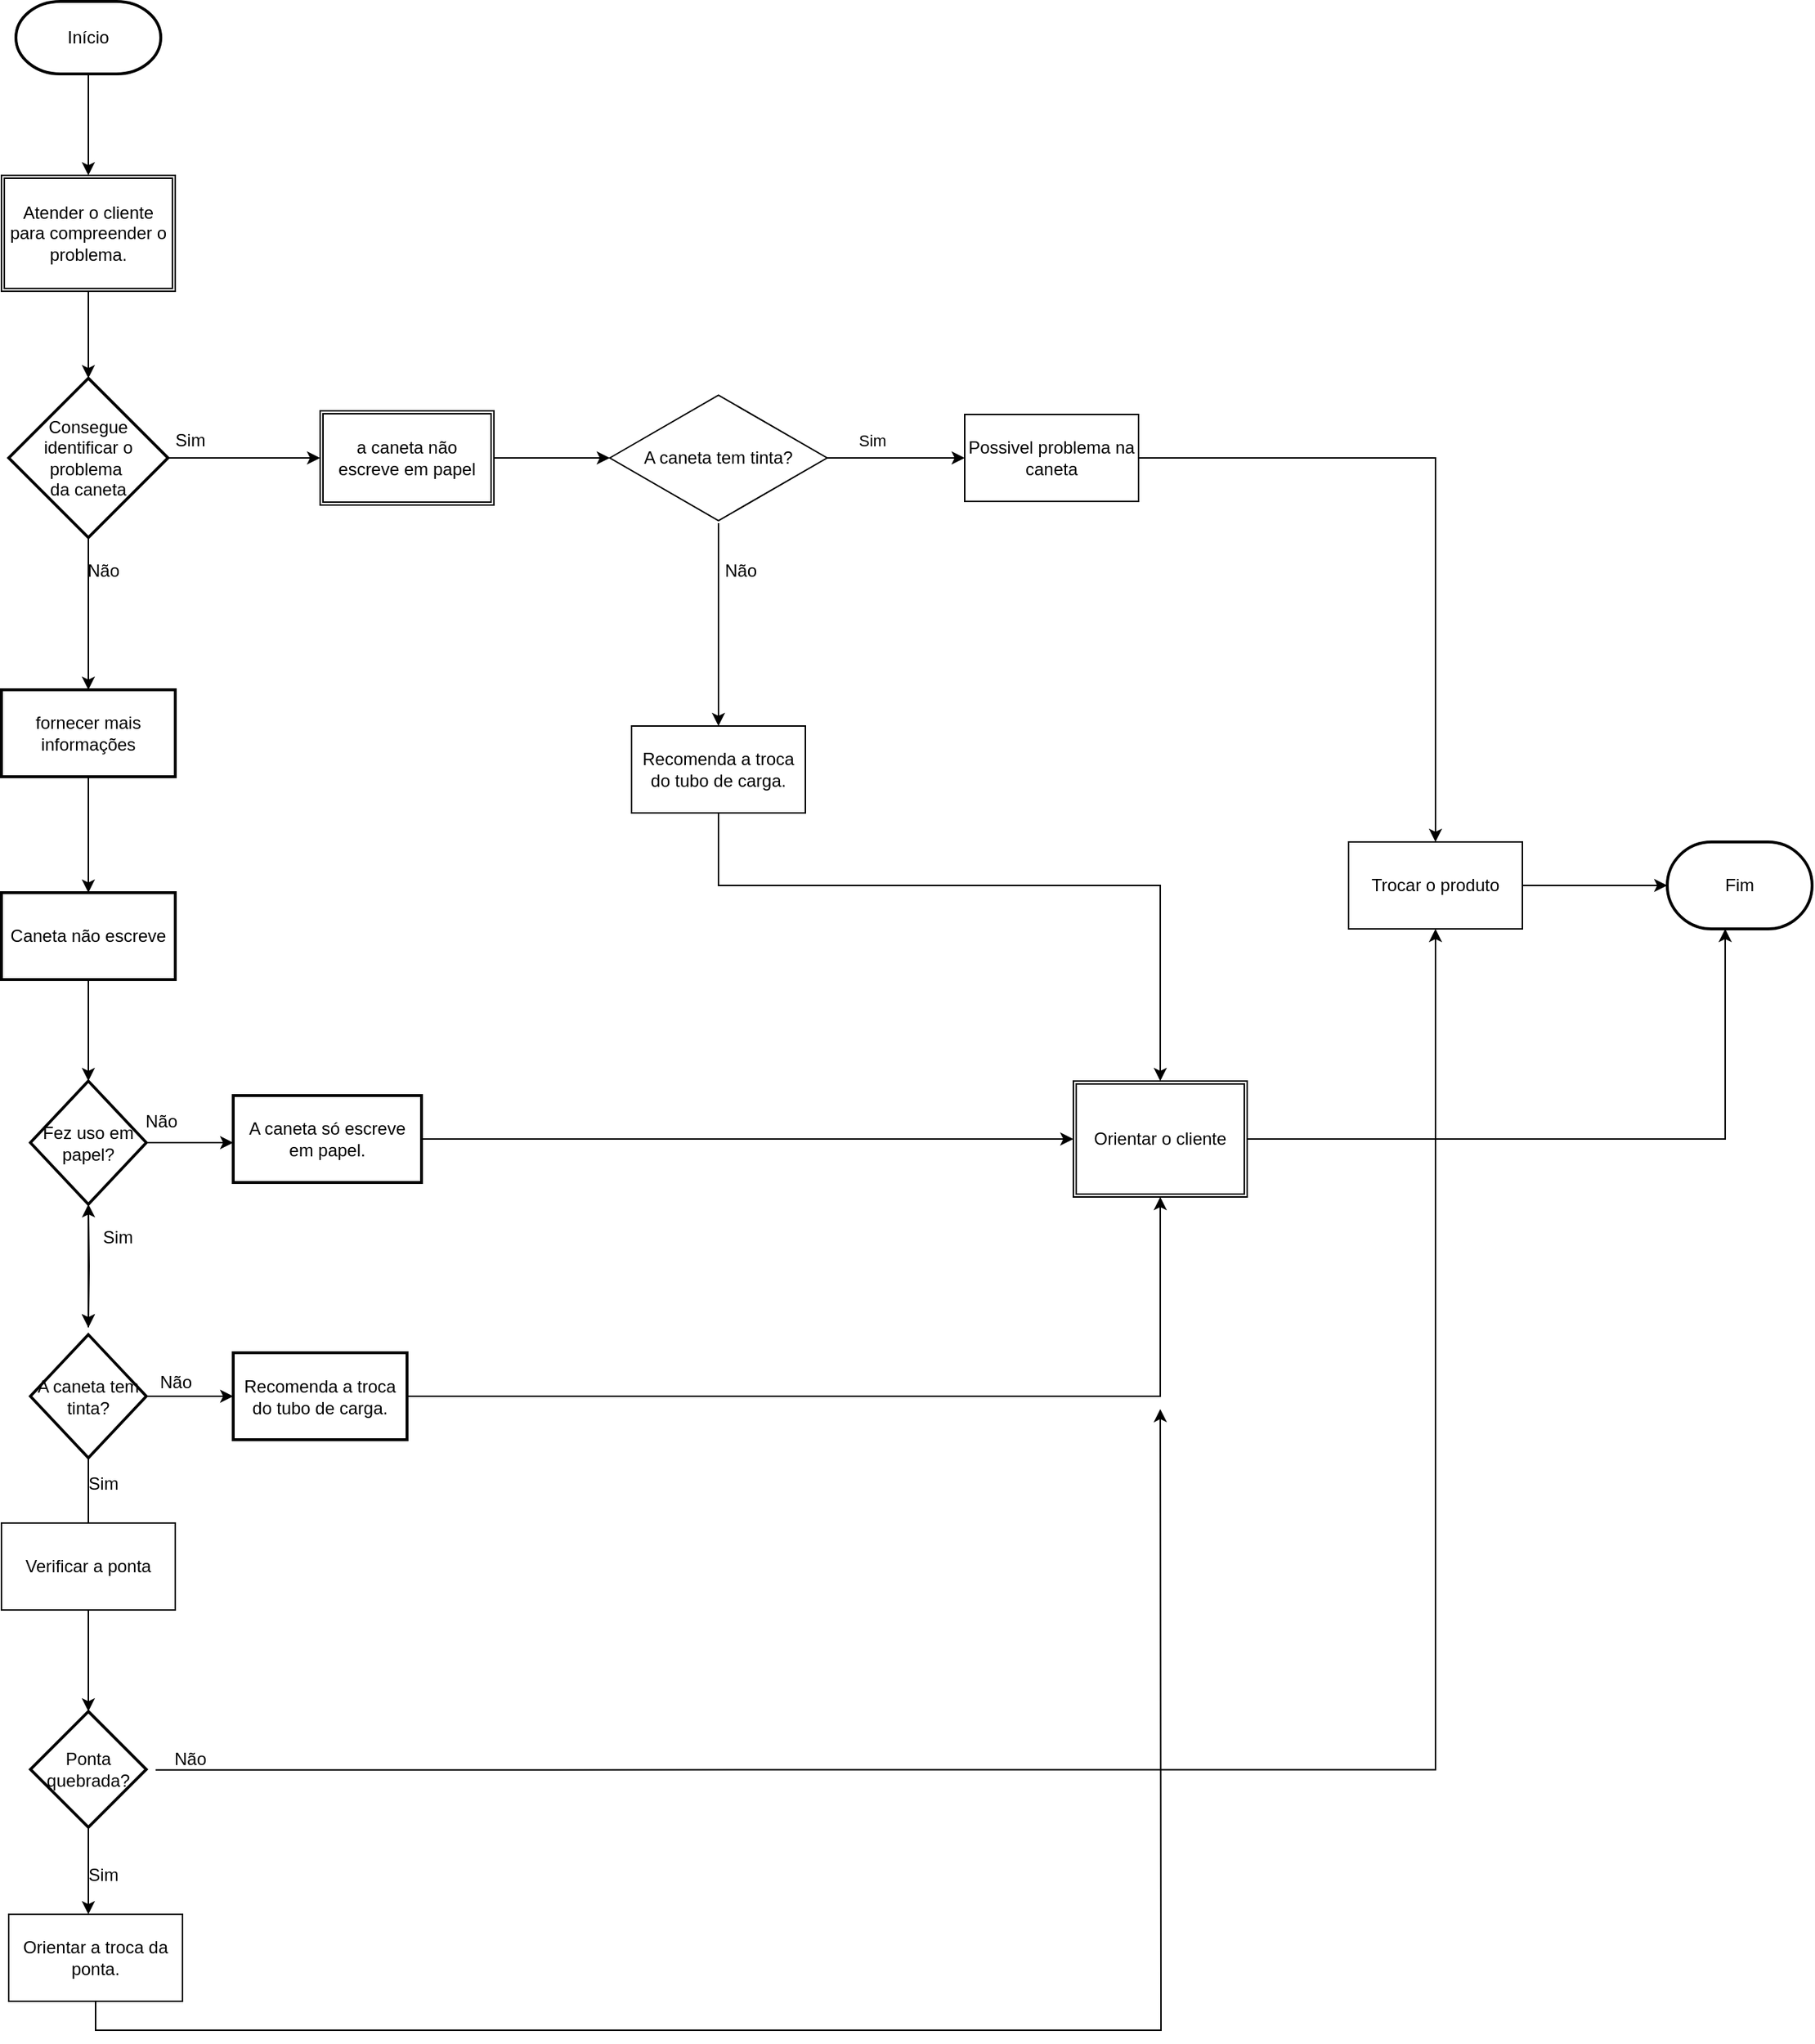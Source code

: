 <mxfile version="24.0.1" type="github">
  <diagram id="kgpKYQtTHZ0yAKxKKP6v" name="Page-1">
    <mxGraphModel dx="1985" dy="1050" grid="1" gridSize="10" guides="1" tooltips="1" connect="1" arrows="1" fold="1" page="1" pageScale="1" pageWidth="850" pageHeight="1100" math="0" shadow="0">
      <root>
        <mxCell id="0" />
        <mxCell id="1" parent="0" />
        <mxCell id="ECI6RwzeLNWX5W3u-wyY-4" value="" style="edgeStyle=orthogonalEdgeStyle;rounded=0;orthogonalLoop=1;jettySize=auto;html=1;" edge="1" parent="1" source="ECI6RwzeLNWX5W3u-wyY-1" target="ECI6RwzeLNWX5W3u-wyY-3">
          <mxGeometry relative="1" as="geometry" />
        </mxCell>
        <mxCell id="ECI6RwzeLNWX5W3u-wyY-1" value="&lt;font style=&quot;vertical-align: inherit;&quot;&gt;&lt;font style=&quot;vertical-align: inherit;&quot;&gt;&lt;font style=&quot;vertical-align: inherit;&quot;&gt;&lt;font style=&quot;vertical-align: inherit;&quot;&gt;Início&lt;/font&gt;&lt;/font&gt;&lt;/font&gt;&lt;/font&gt;" style="strokeWidth=2;html=1;shape=mxgraph.flowchart.terminator;whiteSpace=wrap;" vertex="1" parent="1">
          <mxGeometry x="60" y="120" width="100" height="50" as="geometry" />
        </mxCell>
        <mxCell id="ECI6RwzeLNWX5W3u-wyY-7" value="" style="edgeStyle=orthogonalEdgeStyle;rounded=0;orthogonalLoop=1;jettySize=auto;html=1;" edge="1" parent="1" source="ECI6RwzeLNWX5W3u-wyY-2">
          <mxGeometry relative="1" as="geometry">
            <mxPoint x="270" y="435" as="targetPoint" />
          </mxGeometry>
        </mxCell>
        <mxCell id="ECI6RwzeLNWX5W3u-wyY-10" value="" style="edgeStyle=orthogonalEdgeStyle;rounded=0;orthogonalLoop=1;jettySize=auto;html=1;" edge="1" parent="1" source="ECI6RwzeLNWX5W3u-wyY-2" target="ECI6RwzeLNWX5W3u-wyY-9">
          <mxGeometry relative="1" as="geometry" />
        </mxCell>
        <mxCell id="ECI6RwzeLNWX5W3u-wyY-2" value="&lt;font style=&quot;vertical-align: inherit;&quot;&gt;&lt;font style=&quot;vertical-align: inherit;&quot;&gt;&lt;font style=&quot;vertical-align: inherit;&quot;&gt;&lt;font style=&quot;vertical-align: inherit;&quot;&gt;&lt;font style=&quot;vertical-align: inherit;&quot;&gt;&lt;font style=&quot;vertical-align: inherit;&quot;&gt;Consegue identificar o problema&amp;nbsp;&lt;/font&gt;&lt;/font&gt;&lt;/font&gt;&lt;/font&gt;&lt;/font&gt;&lt;/font&gt;&lt;div&gt;&lt;font style=&quot;vertical-align: inherit;&quot;&gt;&lt;font style=&quot;vertical-align: inherit;&quot;&gt;&lt;font style=&quot;vertical-align: inherit;&quot;&gt;&lt;font style=&quot;vertical-align: inherit;&quot;&gt;&lt;font style=&quot;vertical-align: inherit;&quot;&gt;&lt;font style=&quot;vertical-align: inherit;&quot;&gt;&lt;font style=&quot;vertical-align: inherit;&quot;&gt;&lt;font style=&quot;vertical-align: inherit;&quot;&gt;da caneta&lt;/font&gt;&lt;/font&gt;&lt;/font&gt;&lt;/font&gt;&lt;/font&gt;&lt;/font&gt;&lt;/font&gt;&lt;/font&gt;&lt;/div&gt;" style="strokeWidth=2;html=1;shape=mxgraph.flowchart.decision;whiteSpace=wrap;" vertex="1" parent="1">
          <mxGeometry x="55" y="380" width="110" height="110" as="geometry" />
        </mxCell>
        <mxCell id="ECI6RwzeLNWX5W3u-wyY-5" value="" style="edgeStyle=orthogonalEdgeStyle;rounded=0;orthogonalLoop=1;jettySize=auto;html=1;" edge="1" parent="1" source="ECI6RwzeLNWX5W3u-wyY-3" target="ECI6RwzeLNWX5W3u-wyY-2">
          <mxGeometry relative="1" as="geometry" />
        </mxCell>
        <mxCell id="ECI6RwzeLNWX5W3u-wyY-3" value="&lt;font style=&quot;vertical-align: inherit;&quot;&gt;&lt;font style=&quot;vertical-align: inherit;&quot;&gt;&lt;font style=&quot;vertical-align: inherit;&quot;&gt;&lt;font style=&quot;vertical-align: inherit;&quot;&gt;Atender o cliente para compreender o problema.&lt;/font&gt;&lt;/font&gt;&lt;/font&gt;&lt;/font&gt;" style="shape=ext;double=1;rounded=0;whiteSpace=wrap;html=1;" vertex="1" parent="1">
          <mxGeometry x="50" y="240" width="120" height="80" as="geometry" />
        </mxCell>
        <mxCell id="ECI6RwzeLNWX5W3u-wyY-8" value="&lt;font style=&quot;vertical-align: inherit;&quot;&gt;&lt;font style=&quot;vertical-align: inherit;&quot;&gt;Sim&lt;/font&gt;&lt;/font&gt;" style="text;html=1;align=center;verticalAlign=middle;resizable=0;points=[];autosize=1;strokeColor=none;fillColor=none;" vertex="1" parent="1">
          <mxGeometry x="160" y="408" width="40" height="30" as="geometry" />
        </mxCell>
        <mxCell id="ECI6RwzeLNWX5W3u-wyY-25" value="" style="edgeStyle=orthogonalEdgeStyle;rounded=0;orthogonalLoop=1;jettySize=auto;html=1;" edge="1" parent="1" source="ECI6RwzeLNWX5W3u-wyY-9" target="ECI6RwzeLNWX5W3u-wyY-24">
          <mxGeometry relative="1" as="geometry" />
        </mxCell>
        <mxCell id="ECI6RwzeLNWX5W3u-wyY-9" value="&lt;font style=&quot;vertical-align: inherit;&quot;&gt;&lt;font style=&quot;vertical-align: inherit;&quot;&gt;fornecer mais informações&lt;/font&gt;&lt;/font&gt;" style="whiteSpace=wrap;html=1;strokeWidth=2;" vertex="1" parent="1">
          <mxGeometry x="50" y="595" width="120" height="60" as="geometry" />
        </mxCell>
        <mxCell id="ECI6RwzeLNWX5W3u-wyY-11" value="&lt;font style=&quot;vertical-align: inherit;&quot;&gt;&lt;font style=&quot;vertical-align: inherit;&quot;&gt;&lt;font style=&quot;vertical-align: inherit;&quot;&gt;&lt;font style=&quot;vertical-align: inherit;&quot;&gt;Não&lt;/font&gt;&lt;/font&gt;&lt;/font&gt;&lt;/font&gt;" style="text;html=1;align=center;verticalAlign=middle;resizable=0;points=[];autosize=1;strokeColor=none;fillColor=none;" vertex="1" parent="1">
          <mxGeometry x="95" y="498" width="50" height="30" as="geometry" />
        </mxCell>
        <mxCell id="ECI6RwzeLNWX5W3u-wyY-14" value="" style="edgeStyle=orthogonalEdgeStyle;rounded=0;orthogonalLoop=1;jettySize=auto;html=1;" edge="1" parent="1" source="ECI6RwzeLNWX5W3u-wyY-12">
          <mxGeometry relative="1" as="geometry">
            <mxPoint x="470" y="435" as="targetPoint" />
          </mxGeometry>
        </mxCell>
        <mxCell id="ECI6RwzeLNWX5W3u-wyY-12" value="&lt;font style=&quot;vertical-align: inherit;&quot;&gt;&lt;font style=&quot;vertical-align: inherit;&quot;&gt;a caneta não escreve em papel&lt;/font&gt;&lt;/font&gt;" style="shape=ext;double=1;rounded=0;whiteSpace=wrap;html=1;" vertex="1" parent="1">
          <mxGeometry x="270" y="402.5" width="120" height="65" as="geometry" />
        </mxCell>
        <mxCell id="ECI6RwzeLNWX5W3u-wyY-17" value="" style="edgeStyle=orthogonalEdgeStyle;rounded=0;orthogonalLoop=1;jettySize=auto;html=1;" edge="1" parent="1" source="ECI6RwzeLNWX5W3u-wyY-15" target="ECI6RwzeLNWX5W3u-wyY-16">
          <mxGeometry relative="1" as="geometry" />
        </mxCell>
        <mxCell id="ECI6RwzeLNWX5W3u-wyY-18" value="&lt;font style=&quot;vertical-align: inherit;&quot;&gt;&lt;font style=&quot;vertical-align: inherit;&quot;&gt;Sim&lt;/font&gt;&lt;/font&gt;" style="edgeLabel;html=1;align=center;verticalAlign=middle;resizable=0;points=[];" vertex="1" connectable="0" parent="ECI6RwzeLNWX5W3u-wyY-17">
          <mxGeometry x="-0.354" y="3" relative="1" as="geometry">
            <mxPoint y="-9" as="offset" />
          </mxGeometry>
        </mxCell>
        <mxCell id="ECI6RwzeLNWX5W3u-wyY-20" value="" style="edgeStyle=orthogonalEdgeStyle;rounded=0;orthogonalLoop=1;jettySize=auto;html=1;" edge="1" parent="1" source="ECI6RwzeLNWX5W3u-wyY-15" target="ECI6RwzeLNWX5W3u-wyY-19">
          <mxGeometry relative="1" as="geometry" />
        </mxCell>
        <mxCell id="ECI6RwzeLNWX5W3u-wyY-15" value="&lt;font style=&quot;vertical-align: inherit;&quot;&gt;&lt;font style=&quot;vertical-align: inherit;&quot;&gt;A caneta tem tinta?&lt;/font&gt;&lt;/font&gt;" style="html=1;whiteSpace=wrap;aspect=fixed;shape=isoRectangle;" vertex="1" parent="1">
          <mxGeometry x="470" y="390" width="150" height="90" as="geometry" />
        </mxCell>
        <mxCell id="ECI6RwzeLNWX5W3u-wyY-63" style="edgeStyle=orthogonalEdgeStyle;rounded=0;orthogonalLoop=1;jettySize=auto;html=1;entryX=0.5;entryY=0;entryDx=0;entryDy=0;" edge="1" parent="1" source="ECI6RwzeLNWX5W3u-wyY-16" target="ECI6RwzeLNWX5W3u-wyY-61">
          <mxGeometry relative="1" as="geometry" />
        </mxCell>
        <mxCell id="ECI6RwzeLNWX5W3u-wyY-16" value="&lt;font style=&quot;vertical-align: inherit;&quot;&gt;&lt;font style=&quot;vertical-align: inherit;&quot;&gt;Possivel problema na caneta&lt;/font&gt;&lt;/font&gt;" style="whiteSpace=wrap;html=1;" vertex="1" parent="1">
          <mxGeometry x="715" y="405" width="120" height="60" as="geometry" />
        </mxCell>
        <mxCell id="ECI6RwzeLNWX5W3u-wyY-23" value="" style="edgeStyle=orthogonalEdgeStyle;rounded=0;orthogonalLoop=1;jettySize=auto;html=1;" edge="1" parent="1" source="ECI6RwzeLNWX5W3u-wyY-19" target="ECI6RwzeLNWX5W3u-wyY-31">
          <mxGeometry relative="1" as="geometry">
            <mxPoint x="850" y="605" as="targetPoint" />
            <Array as="points">
              <mxPoint x="545" y="730" />
              <mxPoint x="850" y="730" />
            </Array>
          </mxGeometry>
        </mxCell>
        <mxCell id="ECI6RwzeLNWX5W3u-wyY-19" value="&lt;font style=&quot;vertical-align: inherit;&quot;&gt;&lt;font style=&quot;vertical-align: inherit;&quot;&gt;&lt;font style=&quot;vertical-align: inherit;&quot;&gt;&lt;font style=&quot;vertical-align: inherit;&quot;&gt;Recomenda a troca do tubo de carga.&lt;/font&gt;&lt;/font&gt;&lt;/font&gt;&lt;/font&gt;" style="whiteSpace=wrap;html=1;" vertex="1" parent="1">
          <mxGeometry x="485" y="620" width="120" height="60" as="geometry" />
        </mxCell>
        <mxCell id="ECI6RwzeLNWX5W3u-wyY-21" value="&lt;font style=&quot;vertical-align: inherit;&quot;&gt;&lt;font style=&quot;vertical-align: inherit;&quot;&gt;Não&lt;/font&gt;&lt;/font&gt;" style="text;html=1;align=center;verticalAlign=middle;resizable=0;points=[];autosize=1;strokeColor=none;fillColor=none;" vertex="1" parent="1">
          <mxGeometry x="535" y="498" width="50" height="30" as="geometry" />
        </mxCell>
        <mxCell id="ECI6RwzeLNWX5W3u-wyY-27" value="" style="edgeStyle=orthogonalEdgeStyle;rounded=0;orthogonalLoop=1;jettySize=auto;html=1;" edge="1" parent="1" source="ECI6RwzeLNWX5W3u-wyY-24" target="ECI6RwzeLNWX5W3u-wyY-26">
          <mxGeometry relative="1" as="geometry" />
        </mxCell>
        <mxCell id="ECI6RwzeLNWX5W3u-wyY-24" value="&lt;font style=&quot;vertical-align: inherit;&quot;&gt;&lt;font style=&quot;vertical-align: inherit;&quot;&gt;Caneta não escreve&lt;/font&gt;&lt;/font&gt;" style="whiteSpace=wrap;html=1;strokeWidth=2;" vertex="1" parent="1">
          <mxGeometry x="50" y="735" width="120" height="60" as="geometry" />
        </mxCell>
        <mxCell id="ECI6RwzeLNWX5W3u-wyY-29" value="" style="edgeStyle=orthogonalEdgeStyle;rounded=0;orthogonalLoop=1;jettySize=auto;html=1;" edge="1" parent="1" source="ECI6RwzeLNWX5W3u-wyY-26" target="ECI6RwzeLNWX5W3u-wyY-28">
          <mxGeometry relative="1" as="geometry">
            <Array as="points">
              <mxPoint x="200" y="908" />
              <mxPoint x="200" y="908" />
            </Array>
          </mxGeometry>
        </mxCell>
        <mxCell id="ECI6RwzeLNWX5W3u-wyY-38" value="" style="edgeStyle=orthogonalEdgeStyle;rounded=0;orthogonalLoop=1;jettySize=auto;html=1;" edge="1" parent="1" source="ECI6RwzeLNWX5W3u-wyY-26">
          <mxGeometry relative="1" as="geometry">
            <mxPoint x="110" y="1035" as="targetPoint" />
          </mxGeometry>
        </mxCell>
        <mxCell id="ECI6RwzeLNWX5W3u-wyY-40" value="" style="edgeStyle=orthogonalEdgeStyle;rounded=0;orthogonalLoop=1;jettySize=auto;html=1;" edge="1" parent="1" source="ECI6RwzeLNWX5W3u-wyY-26">
          <mxGeometry relative="1" as="geometry">
            <mxPoint x="110" y="1035" as="targetPoint" />
          </mxGeometry>
        </mxCell>
        <mxCell id="ECI6RwzeLNWX5W3u-wyY-26" value="&lt;font style=&quot;vertical-align: inherit;&quot;&gt;&lt;font style=&quot;vertical-align: inherit;&quot;&gt;Fez uso em papel?&lt;/font&gt;&lt;/font&gt;" style="rhombus;whiteSpace=wrap;html=1;strokeWidth=2;" vertex="1" parent="1">
          <mxGeometry x="70" y="865" width="80" height="85" as="geometry" />
        </mxCell>
        <mxCell id="ECI6RwzeLNWX5W3u-wyY-35" style="edgeStyle=orthogonalEdgeStyle;rounded=0;orthogonalLoop=1;jettySize=auto;html=1;" edge="1" parent="1" source="ECI6RwzeLNWX5W3u-wyY-28" target="ECI6RwzeLNWX5W3u-wyY-31">
          <mxGeometry relative="1" as="geometry" />
        </mxCell>
        <mxCell id="ECI6RwzeLNWX5W3u-wyY-28" value="&lt;font style=&quot;vertical-align: inherit;&quot;&gt;&lt;font style=&quot;vertical-align: inherit;&quot;&gt;A caneta só escreve em papel.&lt;/font&gt;&lt;/font&gt;" style="whiteSpace=wrap;html=1;strokeWidth=2;" vertex="1" parent="1">
          <mxGeometry x="210" y="875" width="130" height="60" as="geometry" />
        </mxCell>
        <mxCell id="ECI6RwzeLNWX5W3u-wyY-32" style="edgeStyle=orthogonalEdgeStyle;rounded=0;orthogonalLoop=1;jettySize=auto;html=1;" edge="1" parent="1" source="ECI6RwzeLNWX5W3u-wyY-31">
          <mxGeometry relative="1" as="geometry">
            <mxPoint x="1240" y="760" as="targetPoint" />
            <Array as="points">
              <mxPoint x="1240" y="905" />
            </Array>
          </mxGeometry>
        </mxCell>
        <mxCell id="ECI6RwzeLNWX5W3u-wyY-31" value="&lt;font style=&quot;vertical-align: inherit;&quot;&gt;&lt;font style=&quot;vertical-align: inherit;&quot;&gt;Orientar o cliente&lt;/font&gt;&lt;/font&gt;" style="shape=ext;double=1;rounded=0;whiteSpace=wrap;html=1;" vertex="1" parent="1">
          <mxGeometry x="790" y="865" width="120" height="80" as="geometry" />
        </mxCell>
        <mxCell id="ECI6RwzeLNWX5W3u-wyY-34" value="&lt;font style=&quot;vertical-align: inherit;&quot;&gt;&lt;font style=&quot;vertical-align: inherit;&quot;&gt;Fim&lt;/font&gt;&lt;/font&gt;" style="strokeWidth=2;html=1;shape=mxgraph.flowchart.terminator;whiteSpace=wrap;" vertex="1" parent="1">
          <mxGeometry x="1200" y="700" width="100" height="60" as="geometry" />
        </mxCell>
        <mxCell id="ECI6RwzeLNWX5W3u-wyY-36" value="&lt;font style=&quot;vertical-align: inherit;&quot;&gt;&lt;font style=&quot;vertical-align: inherit;&quot;&gt;Não&lt;/font&gt;&lt;/font&gt;" style="text;html=1;align=center;verticalAlign=middle;resizable=0;points=[];autosize=1;strokeColor=none;fillColor=none;" vertex="1" parent="1">
          <mxGeometry x="135" y="878" width="50" height="30" as="geometry" />
        </mxCell>
        <mxCell id="ECI6RwzeLNWX5W3u-wyY-39" value="" style="edgeStyle=orthogonalEdgeStyle;rounded=0;orthogonalLoop=1;jettySize=auto;html=1;" edge="1" parent="1" target="ECI6RwzeLNWX5W3u-wyY-26">
          <mxGeometry relative="1" as="geometry">
            <mxPoint x="110" y="1035" as="sourcePoint" />
          </mxGeometry>
        </mxCell>
        <mxCell id="ECI6RwzeLNWX5W3u-wyY-41" value="&lt;font style=&quot;vertical-align: inherit;&quot;&gt;&lt;font style=&quot;vertical-align: inherit;&quot;&gt;Sim&lt;/font&gt;&lt;/font&gt;" style="text;html=1;align=center;verticalAlign=middle;resizable=0;points=[];autosize=1;strokeColor=none;fillColor=none;" vertex="1" parent="1">
          <mxGeometry x="110" y="958" width="40" height="30" as="geometry" />
        </mxCell>
        <mxCell id="ECI6RwzeLNWX5W3u-wyY-44" value="" style="edgeStyle=orthogonalEdgeStyle;rounded=0;orthogonalLoop=1;jettySize=auto;html=1;" edge="1" parent="1" source="ECI6RwzeLNWX5W3u-wyY-42" target="ECI6RwzeLNWX5W3u-wyY-43">
          <mxGeometry relative="1" as="geometry" />
        </mxCell>
        <mxCell id="ECI6RwzeLNWX5W3u-wyY-47" style="edgeStyle=orthogonalEdgeStyle;rounded=0;orthogonalLoop=1;jettySize=auto;html=1;" edge="1" parent="1" source="ECI6RwzeLNWX5W3u-wyY-42">
          <mxGeometry relative="1" as="geometry">
            <mxPoint x="110" y="1200" as="targetPoint" />
          </mxGeometry>
        </mxCell>
        <mxCell id="ECI6RwzeLNWX5W3u-wyY-42" value="&lt;font style=&quot;vertical-align: inherit;&quot;&gt;&lt;font style=&quot;vertical-align: inherit;&quot;&gt;A caneta tem tinta?&lt;/font&gt;&lt;/font&gt;" style="rhombus;whiteSpace=wrap;html=1;strokeWidth=2;" vertex="1" parent="1">
          <mxGeometry x="70" y="1040" width="80" height="85" as="geometry" />
        </mxCell>
        <mxCell id="ECI6RwzeLNWX5W3u-wyY-45" style="edgeStyle=orthogonalEdgeStyle;rounded=0;orthogonalLoop=1;jettySize=auto;html=1;entryX=0.5;entryY=1;entryDx=0;entryDy=0;" edge="1" parent="1" source="ECI6RwzeLNWX5W3u-wyY-43" target="ECI6RwzeLNWX5W3u-wyY-31">
          <mxGeometry relative="1" as="geometry" />
        </mxCell>
        <mxCell id="ECI6RwzeLNWX5W3u-wyY-43" value="&lt;font style=&quot;vertical-align: inherit;&quot;&gt;&lt;font style=&quot;vertical-align: inherit;&quot;&gt;Recomenda a troca do tubo de carga.&lt;/font&gt;&lt;/font&gt;" style="whiteSpace=wrap;html=1;strokeWidth=2;" vertex="1" parent="1">
          <mxGeometry x="210" y="1052.5" width="120" height="60" as="geometry" />
        </mxCell>
        <mxCell id="ECI6RwzeLNWX5W3u-wyY-46" value="&lt;font style=&quot;vertical-align: inherit;&quot;&gt;&lt;font style=&quot;vertical-align: inherit;&quot;&gt;Não&lt;/font&gt;&lt;/font&gt;" style="text;html=1;align=center;verticalAlign=middle;resizable=0;points=[];autosize=1;strokeColor=none;fillColor=none;" vertex="1" parent="1">
          <mxGeometry x="145" y="1058" width="50" height="30" as="geometry" />
        </mxCell>
        <mxCell id="ECI6RwzeLNWX5W3u-wyY-48" value="&lt;font style=&quot;vertical-align: inherit;&quot;&gt;&lt;font style=&quot;vertical-align: inherit;&quot;&gt;Sim&lt;/font&gt;&lt;/font&gt;" style="text;html=1;align=center;verticalAlign=middle;resizable=0;points=[];autosize=1;strokeColor=none;fillColor=none;" vertex="1" parent="1">
          <mxGeometry x="100" y="1128" width="40" height="30" as="geometry" />
        </mxCell>
        <mxCell id="ECI6RwzeLNWX5W3u-wyY-50" style="edgeStyle=orthogonalEdgeStyle;rounded=0;orthogonalLoop=1;jettySize=auto;html=1;" edge="1" parent="1" source="ECI6RwzeLNWX5W3u-wyY-49">
          <mxGeometry relative="1" as="geometry">
            <mxPoint x="110" y="1300.0" as="targetPoint" />
          </mxGeometry>
        </mxCell>
        <mxCell id="ECI6RwzeLNWX5W3u-wyY-49" value="&lt;font style=&quot;vertical-align: inherit;&quot;&gt;&lt;font style=&quot;vertical-align: inherit;&quot;&gt;Verificar a ponta&lt;/font&gt;&lt;/font&gt;" style="whiteSpace=wrap;html=1;" vertex="1" parent="1">
          <mxGeometry x="50" y="1170" width="120" height="60" as="geometry" />
        </mxCell>
        <mxCell id="ECI6RwzeLNWX5W3u-wyY-56" style="edgeStyle=orthogonalEdgeStyle;rounded=0;orthogonalLoop=1;jettySize=auto;html=1;" edge="1" parent="1" source="ECI6RwzeLNWX5W3u-wyY-51">
          <mxGeometry relative="1" as="geometry">
            <mxPoint x="110" y="1440.0" as="targetPoint" />
          </mxGeometry>
        </mxCell>
        <mxCell id="ECI6RwzeLNWX5W3u-wyY-51" value="&lt;font style=&quot;vertical-align: inherit;&quot;&gt;&lt;font style=&quot;vertical-align: inherit;&quot;&gt;Ponta quebrada?&lt;/font&gt;&lt;/font&gt;" style="rhombus;whiteSpace=wrap;html=1;strokeWidth=2;" vertex="1" parent="1">
          <mxGeometry x="70" y="1300" width="80" height="80" as="geometry" />
        </mxCell>
        <mxCell id="ECI6RwzeLNWX5W3u-wyY-64" style="edgeStyle=orthogonalEdgeStyle;rounded=0;orthogonalLoop=1;jettySize=auto;html=1;entryX=0.5;entryY=1;entryDx=0;entryDy=0;exitX=0.028;exitY=0.744;exitDx=0;exitDy=0;exitPerimeter=0;" edge="1" parent="1" source="ECI6RwzeLNWX5W3u-wyY-53" target="ECI6RwzeLNWX5W3u-wyY-61">
          <mxGeometry relative="1" as="geometry" />
        </mxCell>
        <mxCell id="ECI6RwzeLNWX5W3u-wyY-53" value="&lt;font style=&quot;vertical-align: inherit;&quot;&gt;&lt;font style=&quot;vertical-align: inherit;&quot;&gt;Não&lt;/font&gt;&lt;/font&gt;" style="text;html=1;align=center;verticalAlign=middle;resizable=0;points=[];autosize=1;strokeColor=none;fillColor=none;" vertex="1" parent="1">
          <mxGeometry x="155" y="1318" width="50" height="30" as="geometry" />
        </mxCell>
        <mxCell id="ECI6RwzeLNWX5W3u-wyY-55" value="&lt;font style=&quot;vertical-align: inherit;&quot;&gt;&lt;font style=&quot;vertical-align: inherit;&quot;&gt;Sim&lt;/font&gt;&lt;/font&gt;" style="text;html=1;align=center;verticalAlign=middle;resizable=0;points=[];autosize=1;strokeColor=none;fillColor=none;" vertex="1" parent="1">
          <mxGeometry x="100" y="1398" width="40" height="30" as="geometry" />
        </mxCell>
        <mxCell id="ECI6RwzeLNWX5W3u-wyY-65" style="edgeStyle=orthogonalEdgeStyle;rounded=0;orthogonalLoop=1;jettySize=auto;html=1;exitX=0.5;exitY=1;exitDx=0;exitDy=0;" edge="1" parent="1" source="ECI6RwzeLNWX5W3u-wyY-59">
          <mxGeometry relative="1" as="geometry">
            <mxPoint x="850" y="1091.333" as="targetPoint" />
          </mxGeometry>
        </mxCell>
        <mxCell id="ECI6RwzeLNWX5W3u-wyY-59" value="&lt;font style=&quot;vertical-align: inherit;&quot;&gt;&lt;font style=&quot;vertical-align: inherit;&quot;&gt;Orientar a troca da ponta.&lt;/font&gt;&lt;/font&gt;" style="whiteSpace=wrap;html=1;" vertex="1" parent="1">
          <mxGeometry x="55" y="1440" width="120" height="60" as="geometry" />
        </mxCell>
        <mxCell id="ECI6RwzeLNWX5W3u-wyY-61" value="&lt;font style=&quot;vertical-align: inherit;&quot;&gt;&lt;font style=&quot;vertical-align: inherit;&quot;&gt;Trocar o produto&lt;/font&gt;&lt;/font&gt;" style="whiteSpace=wrap;html=1;" vertex="1" parent="1">
          <mxGeometry x="980" y="700" width="120" height="60" as="geometry" />
        </mxCell>
        <mxCell id="ECI6RwzeLNWX5W3u-wyY-66" style="edgeStyle=orthogonalEdgeStyle;rounded=0;orthogonalLoop=1;jettySize=auto;html=1;entryX=0;entryY=0.5;entryDx=0;entryDy=0;entryPerimeter=0;" edge="1" parent="1" source="ECI6RwzeLNWX5W3u-wyY-61" target="ECI6RwzeLNWX5W3u-wyY-34">
          <mxGeometry relative="1" as="geometry" />
        </mxCell>
      </root>
    </mxGraphModel>
  </diagram>
</mxfile>
